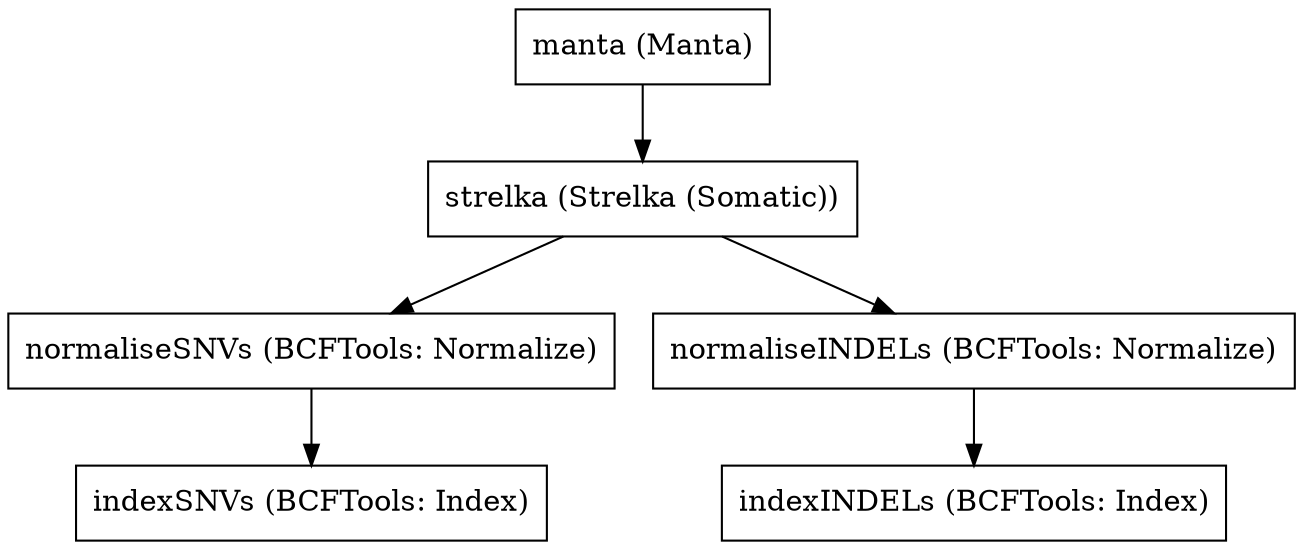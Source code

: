 // Strelka 2Pass analysis step1
digraph Strelka2PassWorkflowStep1 {
	node [shape=record]
	manta [label="manta (Manta)"]
	strelka [label="strelka (Strelka (Somatic))"]
	normaliseSNVs [label="normaliseSNVs (BCFTools: Normalize)"]
	indexSNVs [label="indexSNVs (BCFTools: Index)"]
	normaliseINDELs [label="normaliseINDELs (BCFTools: Normalize)"]
	indexINDELs [label="indexINDELs (BCFTools: Index)"]
	manta -> strelka
	strelka -> normaliseSNVs
	normaliseSNVs -> indexSNVs
	strelka -> normaliseINDELs
	normaliseINDELs -> indexINDELs
}
